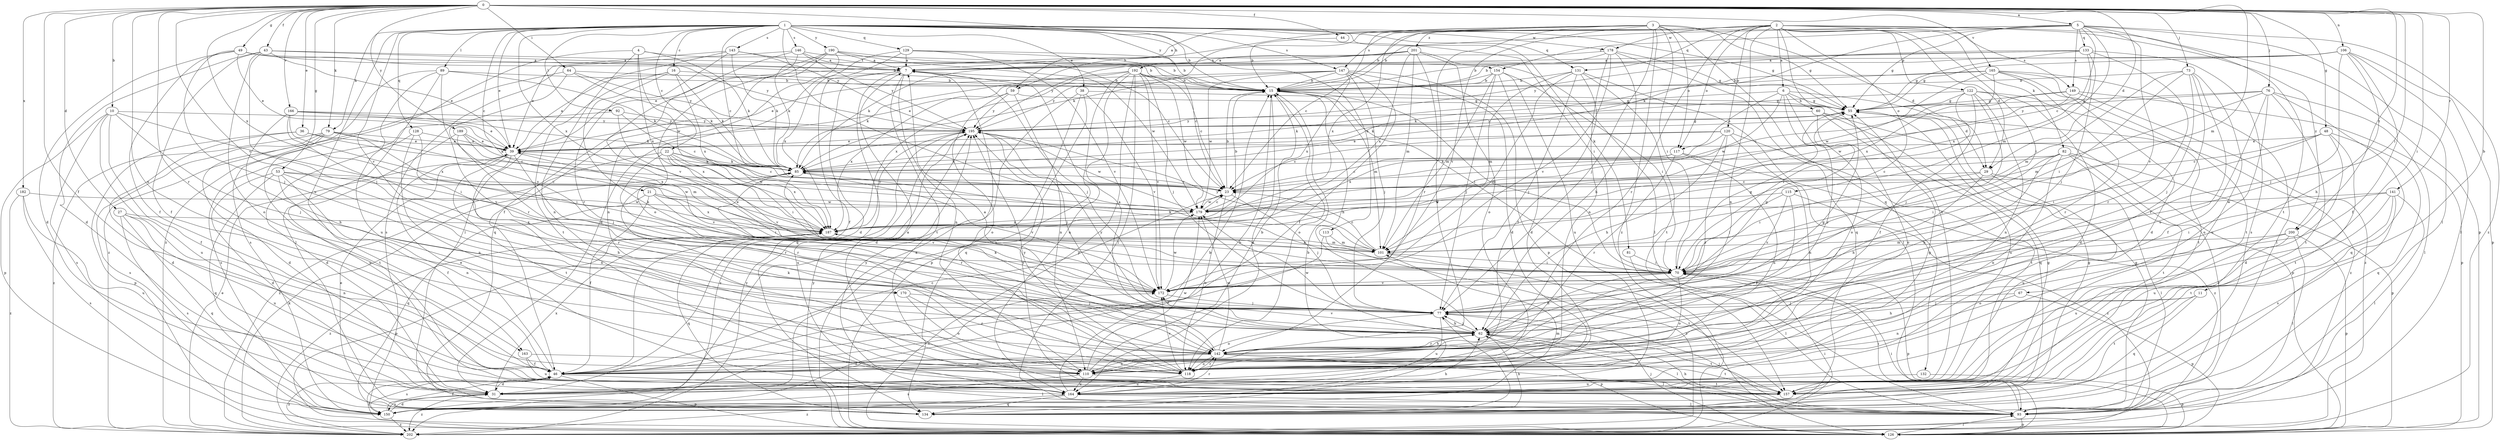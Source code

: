 strict digraph  {
0;
1;
2;
3;
4;
5;
6;
7;
10;
11;
15;
16;
21;
22;
23;
27;
29;
31;
36;
38;
39;
43;
44;
46;
48;
49;
53;
55;
59;
60;
62;
64;
67;
70;
73;
76;
77;
79;
81;
82;
85;
89;
92;
93;
101;
106;
110;
113;
115;
117;
118;
120;
122;
126;
128;
129;
131;
132;
133;
134;
141;
142;
143;
146;
147;
149;
150;
154;
157;
163;
164;
165;
166;
170;
172;
178;
179;
182;
187;
189;
190;
192;
195;
200;
201;
202;
0 -> 5  [label=a];
0 -> 10  [label=b];
0 -> 11  [label=b];
0 -> 27  [label=d];
0 -> 29  [label=d];
0 -> 36  [label=e];
0 -> 43  [label=f];
0 -> 44  [label=f];
0 -> 46  [label=f];
0 -> 48  [label=g];
0 -> 49  [label=g];
0 -> 53  [label=g];
0 -> 59  [label=h];
0 -> 64  [label=i];
0 -> 67  [label=i];
0 -> 70  [label=i];
0 -> 73  [label=j];
0 -> 76  [label=j];
0 -> 79  [label=k];
0 -> 101  [label=m];
0 -> 106  [label=n];
0 -> 141  [label=r];
0 -> 142  [label=r];
0 -> 163  [label=u];
0 -> 165  [label=v];
0 -> 166  [label=v];
0 -> 170  [label=v];
0 -> 182  [label=x];
0 -> 187  [label=x];
0 -> 189  [label=y];
0 -> 200  [label=z];
1 -> 15  [label=b];
1 -> 16  [label=c];
1 -> 21  [label=c];
1 -> 22  [label=c];
1 -> 23  [label=c];
1 -> 38  [label=e];
1 -> 39  [label=e];
1 -> 55  [label=g];
1 -> 70  [label=i];
1 -> 79  [label=k];
1 -> 81  [label=k];
1 -> 89  [label=l];
1 -> 92  [label=l];
1 -> 113  [label=o];
1 -> 128  [label=q];
1 -> 129  [label=q];
1 -> 131  [label=q];
1 -> 143  [label=s];
1 -> 146  [label=s];
1 -> 147  [label=s];
1 -> 163  [label=u];
1 -> 170  [label=v];
1 -> 178  [label=w];
1 -> 187  [label=x];
1 -> 190  [label=y];
1 -> 192  [label=y];
1 -> 195  [label=y];
2 -> 6  [label=a];
2 -> 15  [label=b];
2 -> 29  [label=d];
2 -> 59  [label=h];
2 -> 70  [label=i];
2 -> 82  [label=k];
2 -> 110  [label=n];
2 -> 115  [label=o];
2 -> 117  [label=o];
2 -> 120  [label=p];
2 -> 122  [label=p];
2 -> 126  [label=p];
2 -> 131  [label=q];
2 -> 142  [label=r];
2 -> 147  [label=s];
2 -> 149  [label=s];
2 -> 164  [label=u];
2 -> 178  [label=w];
2 -> 200  [label=z];
3 -> 23  [label=c];
3 -> 29  [label=d];
3 -> 55  [label=g];
3 -> 70  [label=i];
3 -> 77  [label=j];
3 -> 85  [label=k];
3 -> 117  [label=o];
3 -> 132  [label=q];
3 -> 142  [label=r];
3 -> 172  [label=v];
3 -> 187  [label=x];
3 -> 201  [label=z];
3 -> 202  [label=z];
4 -> 85  [label=k];
4 -> 110  [label=n];
4 -> 154  [label=t];
4 -> 179  [label=w];
4 -> 187  [label=x];
4 -> 202  [label=z];
5 -> 7  [label=a];
5 -> 15  [label=b];
5 -> 23  [label=c];
5 -> 55  [label=g];
5 -> 85  [label=k];
5 -> 93  [label=l];
5 -> 101  [label=m];
5 -> 133  [label=q];
5 -> 149  [label=s];
5 -> 154  [label=t];
5 -> 157  [label=t];
5 -> 172  [label=v];
5 -> 202  [label=z];
6 -> 29  [label=d];
6 -> 55  [label=g];
6 -> 60  [label=h];
6 -> 85  [label=k];
6 -> 117  [label=o];
6 -> 118  [label=o];
6 -> 142  [label=r];
6 -> 179  [label=w];
7 -> 15  [label=b];
7 -> 31  [label=d];
7 -> 46  [label=f];
7 -> 77  [label=j];
7 -> 110  [label=n];
7 -> 134  [label=q];
7 -> 157  [label=t];
10 -> 46  [label=f];
10 -> 70  [label=i];
10 -> 77  [label=j];
10 -> 126  [label=p];
10 -> 150  [label=s];
10 -> 164  [label=u];
10 -> 195  [label=y];
11 -> 62  [label=h];
11 -> 77  [label=j];
11 -> 134  [label=q];
11 -> 157  [label=t];
15 -> 55  [label=g];
15 -> 62  [label=h];
15 -> 70  [label=i];
15 -> 101  [label=m];
15 -> 118  [label=o];
15 -> 164  [label=u];
16 -> 15  [label=b];
16 -> 39  [label=e];
16 -> 62  [label=h];
16 -> 85  [label=k];
16 -> 157  [label=t];
16 -> 187  [label=x];
21 -> 46  [label=f];
21 -> 70  [label=i];
21 -> 134  [label=q];
21 -> 172  [label=v];
21 -> 179  [label=w];
21 -> 187  [label=x];
22 -> 23  [label=c];
22 -> 70  [label=i];
22 -> 85  [label=k];
22 -> 142  [label=r];
22 -> 172  [label=v];
22 -> 179  [label=w];
22 -> 187  [label=x];
22 -> 202  [label=z];
23 -> 15  [label=b];
23 -> 77  [label=j];
23 -> 118  [label=o];
23 -> 179  [label=w];
27 -> 110  [label=n];
27 -> 134  [label=q];
27 -> 150  [label=s];
27 -> 164  [label=u];
27 -> 187  [label=x];
29 -> 23  [label=c];
29 -> 62  [label=h];
29 -> 70  [label=i];
29 -> 93  [label=l];
29 -> 164  [label=u];
31 -> 55  [label=g];
31 -> 150  [label=s];
31 -> 172  [label=v];
31 -> 187  [label=x];
31 -> 202  [label=z];
36 -> 23  [label=c];
36 -> 31  [label=d];
36 -> 39  [label=e];
36 -> 126  [label=p];
38 -> 31  [label=d];
38 -> 55  [label=g];
38 -> 126  [label=p];
38 -> 134  [label=q];
38 -> 172  [label=v];
39 -> 85  [label=k];
39 -> 110  [label=n];
39 -> 142  [label=r];
39 -> 157  [label=t];
39 -> 172  [label=v];
43 -> 7  [label=a];
43 -> 15  [label=b];
43 -> 31  [label=d];
43 -> 39  [label=e];
43 -> 46  [label=f];
43 -> 77  [label=j];
43 -> 118  [label=o];
44 -> 15  [label=b];
46 -> 23  [label=c];
46 -> 31  [label=d];
46 -> 39  [label=e];
46 -> 93  [label=l];
46 -> 126  [label=p];
46 -> 150  [label=s];
46 -> 202  [label=z];
48 -> 23  [label=c];
48 -> 31  [label=d];
48 -> 39  [label=e];
48 -> 70  [label=i];
48 -> 134  [label=q];
48 -> 157  [label=t];
49 -> 7  [label=a];
49 -> 15  [label=b];
49 -> 31  [label=d];
49 -> 39  [label=e];
49 -> 46  [label=f];
49 -> 77  [label=j];
49 -> 195  [label=y];
53 -> 23  [label=c];
53 -> 31  [label=d];
53 -> 46  [label=f];
53 -> 62  [label=h];
53 -> 110  [label=n];
53 -> 134  [label=q];
53 -> 179  [label=w];
55 -> 195  [label=y];
55 -> 202  [label=z];
59 -> 55  [label=g];
59 -> 110  [label=n];
59 -> 118  [label=o];
59 -> 187  [label=x];
59 -> 195  [label=y];
60 -> 118  [label=o];
60 -> 126  [label=p];
60 -> 134  [label=q];
60 -> 164  [label=u];
60 -> 195  [label=y];
62 -> 7  [label=a];
62 -> 55  [label=g];
62 -> 77  [label=j];
62 -> 85  [label=k];
62 -> 93  [label=l];
62 -> 126  [label=p];
62 -> 142  [label=r];
62 -> 157  [label=t];
62 -> 172  [label=v];
62 -> 179  [label=w];
62 -> 195  [label=y];
64 -> 15  [label=b];
64 -> 85  [label=k];
64 -> 172  [label=v];
64 -> 195  [label=y];
64 -> 202  [label=z];
67 -> 77  [label=j];
67 -> 110  [label=n];
67 -> 126  [label=p];
70 -> 15  [label=b];
70 -> 55  [label=g];
70 -> 62  [label=h];
70 -> 118  [label=o];
70 -> 126  [label=p];
70 -> 172  [label=v];
73 -> 15  [label=b];
73 -> 70  [label=i];
73 -> 77  [label=j];
73 -> 101  [label=m];
73 -> 118  [label=o];
73 -> 142  [label=r];
73 -> 164  [label=u];
76 -> 46  [label=f];
76 -> 55  [label=g];
76 -> 93  [label=l];
76 -> 101  [label=m];
76 -> 118  [label=o];
76 -> 134  [label=q];
76 -> 157  [label=t];
76 -> 195  [label=y];
77 -> 62  [label=h];
77 -> 118  [label=o];
77 -> 164  [label=u];
79 -> 31  [label=d];
79 -> 39  [label=e];
79 -> 70  [label=i];
79 -> 101  [label=m];
79 -> 150  [label=s];
79 -> 157  [label=t];
79 -> 202  [label=z];
81 -> 70  [label=i];
81 -> 93  [label=l];
82 -> 23  [label=c];
82 -> 62  [label=h];
82 -> 70  [label=i];
82 -> 85  [label=k];
82 -> 93  [label=l];
82 -> 110  [label=n];
82 -> 126  [label=p];
82 -> 157  [label=t];
85 -> 23  [label=c];
85 -> 142  [label=r];
85 -> 172  [label=v];
89 -> 15  [label=b];
89 -> 85  [label=k];
89 -> 93  [label=l];
89 -> 142  [label=r];
89 -> 150  [label=s];
89 -> 164  [label=u];
92 -> 23  [label=c];
92 -> 150  [label=s];
92 -> 187  [label=x];
92 -> 195  [label=y];
93 -> 55  [label=g];
93 -> 62  [label=h];
93 -> 70  [label=i];
93 -> 77  [label=j];
93 -> 126  [label=p];
101 -> 23  [label=c];
101 -> 39  [label=e];
101 -> 70  [label=i];
101 -> 85  [label=k];
101 -> 157  [label=t];
101 -> 187  [label=x];
101 -> 195  [label=y];
106 -> 7  [label=a];
106 -> 15  [label=b];
106 -> 46  [label=f];
106 -> 55  [label=g];
106 -> 62  [label=h];
106 -> 77  [label=j];
106 -> 93  [label=l];
106 -> 126  [label=p];
110 -> 15  [label=b];
110 -> 150  [label=s];
110 -> 157  [label=t];
110 -> 164  [label=u];
110 -> 179  [label=w];
113 -> 46  [label=f];
113 -> 101  [label=m];
113 -> 202  [label=z];
115 -> 46  [label=f];
115 -> 70  [label=i];
115 -> 172  [label=v];
115 -> 179  [label=w];
115 -> 202  [label=z];
117 -> 23  [label=c];
117 -> 85  [label=k];
117 -> 110  [label=n];
117 -> 142  [label=r];
117 -> 202  [label=z];
118 -> 85  [label=k];
118 -> 142  [label=r];
118 -> 164  [label=u];
118 -> 172  [label=v];
118 -> 195  [label=y];
120 -> 23  [label=c];
120 -> 39  [label=e];
120 -> 62  [label=h];
120 -> 110  [label=n];
120 -> 142  [label=r];
120 -> 157  [label=t];
120 -> 187  [label=x];
122 -> 31  [label=d];
122 -> 46  [label=f];
122 -> 55  [label=g];
122 -> 70  [label=i];
122 -> 77  [label=j];
122 -> 85  [label=k];
122 -> 110  [label=n];
122 -> 157  [label=t];
126 -> 7  [label=a];
126 -> 46  [label=f];
126 -> 70  [label=i];
126 -> 77  [label=j];
126 -> 93  [label=l];
126 -> 195  [label=y];
128 -> 31  [label=d];
128 -> 39  [label=e];
128 -> 110  [label=n];
128 -> 142  [label=r];
129 -> 7  [label=a];
129 -> 15  [label=b];
129 -> 23  [label=c];
129 -> 31  [label=d];
129 -> 172  [label=v];
129 -> 187  [label=x];
131 -> 15  [label=b];
131 -> 46  [label=f];
131 -> 77  [label=j];
131 -> 93  [label=l];
131 -> 101  [label=m];
131 -> 157  [label=t];
131 -> 172  [label=v];
132 -> 126  [label=p];
132 -> 164  [label=u];
133 -> 7  [label=a];
133 -> 15  [label=b];
133 -> 55  [label=g];
133 -> 77  [label=j];
133 -> 142  [label=r];
133 -> 150  [label=s];
133 -> 187  [label=x];
133 -> 195  [label=y];
134 -> 15  [label=b];
134 -> 39  [label=e];
134 -> 55  [label=g];
134 -> 62  [label=h];
134 -> 77  [label=j];
141 -> 70  [label=i];
141 -> 93  [label=l];
141 -> 150  [label=s];
141 -> 157  [label=t];
141 -> 164  [label=u];
141 -> 179  [label=w];
142 -> 7  [label=a];
142 -> 46  [label=f];
142 -> 62  [label=h];
142 -> 93  [label=l];
142 -> 110  [label=n];
142 -> 118  [label=o];
142 -> 157  [label=t];
142 -> 179  [label=w];
143 -> 7  [label=a];
143 -> 39  [label=e];
143 -> 70  [label=i];
143 -> 85  [label=k];
143 -> 93  [label=l];
143 -> 142  [label=r];
146 -> 7  [label=a];
146 -> 15  [label=b];
146 -> 85  [label=k];
146 -> 150  [label=s];
146 -> 172  [label=v];
146 -> 195  [label=y];
147 -> 15  [label=b];
147 -> 31  [label=d];
147 -> 39  [label=e];
147 -> 46  [label=f];
147 -> 77  [label=j];
147 -> 126  [label=p];
147 -> 179  [label=w];
147 -> 187  [label=x];
147 -> 195  [label=y];
149 -> 23  [label=c];
149 -> 55  [label=g];
149 -> 126  [label=p];
149 -> 179  [label=w];
149 -> 202  [label=z];
150 -> 15  [label=b];
150 -> 31  [label=d];
150 -> 46  [label=f];
150 -> 55  [label=g];
150 -> 62  [label=h];
150 -> 101  [label=m];
150 -> 202  [label=z];
154 -> 15  [label=b];
154 -> 31  [label=d];
154 -> 39  [label=e];
154 -> 70  [label=i];
154 -> 77  [label=j];
154 -> 101  [label=m];
154 -> 164  [label=u];
157 -> 7  [label=a];
157 -> 195  [label=y];
163 -> 46  [label=f];
163 -> 118  [label=o];
163 -> 164  [label=u];
164 -> 15  [label=b];
164 -> 93  [label=l];
164 -> 134  [label=q];
164 -> 142  [label=r];
164 -> 195  [label=y];
164 -> 202  [label=z];
165 -> 15  [label=b];
165 -> 31  [label=d];
165 -> 85  [label=k];
165 -> 93  [label=l];
165 -> 142  [label=r];
165 -> 157  [label=t];
165 -> 179  [label=w];
165 -> 187  [label=x];
166 -> 39  [label=e];
166 -> 62  [label=h];
166 -> 85  [label=k];
166 -> 172  [label=v];
166 -> 187  [label=x];
166 -> 195  [label=y];
170 -> 77  [label=j];
170 -> 118  [label=o];
170 -> 142  [label=r];
172 -> 55  [label=g];
172 -> 77  [label=j];
172 -> 179  [label=w];
178 -> 7  [label=a];
178 -> 55  [label=g];
178 -> 62  [label=h];
178 -> 110  [label=n];
178 -> 134  [label=q];
178 -> 172  [label=v];
178 -> 195  [label=y];
179 -> 15  [label=b];
179 -> 23  [label=c];
179 -> 187  [label=x];
182 -> 150  [label=s];
182 -> 164  [label=u];
182 -> 179  [label=w];
182 -> 202  [label=z];
187 -> 101  [label=m];
187 -> 126  [label=p];
187 -> 134  [label=q];
187 -> 195  [label=y];
187 -> 202  [label=z];
189 -> 39  [label=e];
189 -> 77  [label=j];
189 -> 85  [label=k];
189 -> 164  [label=u];
189 -> 187  [label=x];
190 -> 7  [label=a];
190 -> 23  [label=c];
190 -> 46  [label=f];
190 -> 110  [label=n];
190 -> 118  [label=o];
190 -> 134  [label=q];
190 -> 179  [label=w];
192 -> 15  [label=b];
192 -> 23  [label=c];
192 -> 77  [label=j];
192 -> 85  [label=k];
192 -> 93  [label=l];
192 -> 126  [label=p];
192 -> 150  [label=s];
192 -> 164  [label=u];
192 -> 172  [label=v];
192 -> 179  [label=w];
192 -> 187  [label=x];
195 -> 39  [label=e];
195 -> 55  [label=g];
195 -> 77  [label=j];
195 -> 164  [label=u];
195 -> 179  [label=w];
195 -> 202  [label=z];
200 -> 93  [label=l];
200 -> 101  [label=m];
200 -> 118  [label=o];
200 -> 126  [label=p];
200 -> 164  [label=u];
201 -> 7  [label=a];
201 -> 39  [label=e];
201 -> 85  [label=k];
201 -> 93  [label=l];
201 -> 101  [label=m];
201 -> 118  [label=o];
201 -> 142  [label=r];
201 -> 187  [label=x];
202 -> 39  [label=e];
202 -> 70  [label=i];
202 -> 85  [label=k];
202 -> 195  [label=y];
}
